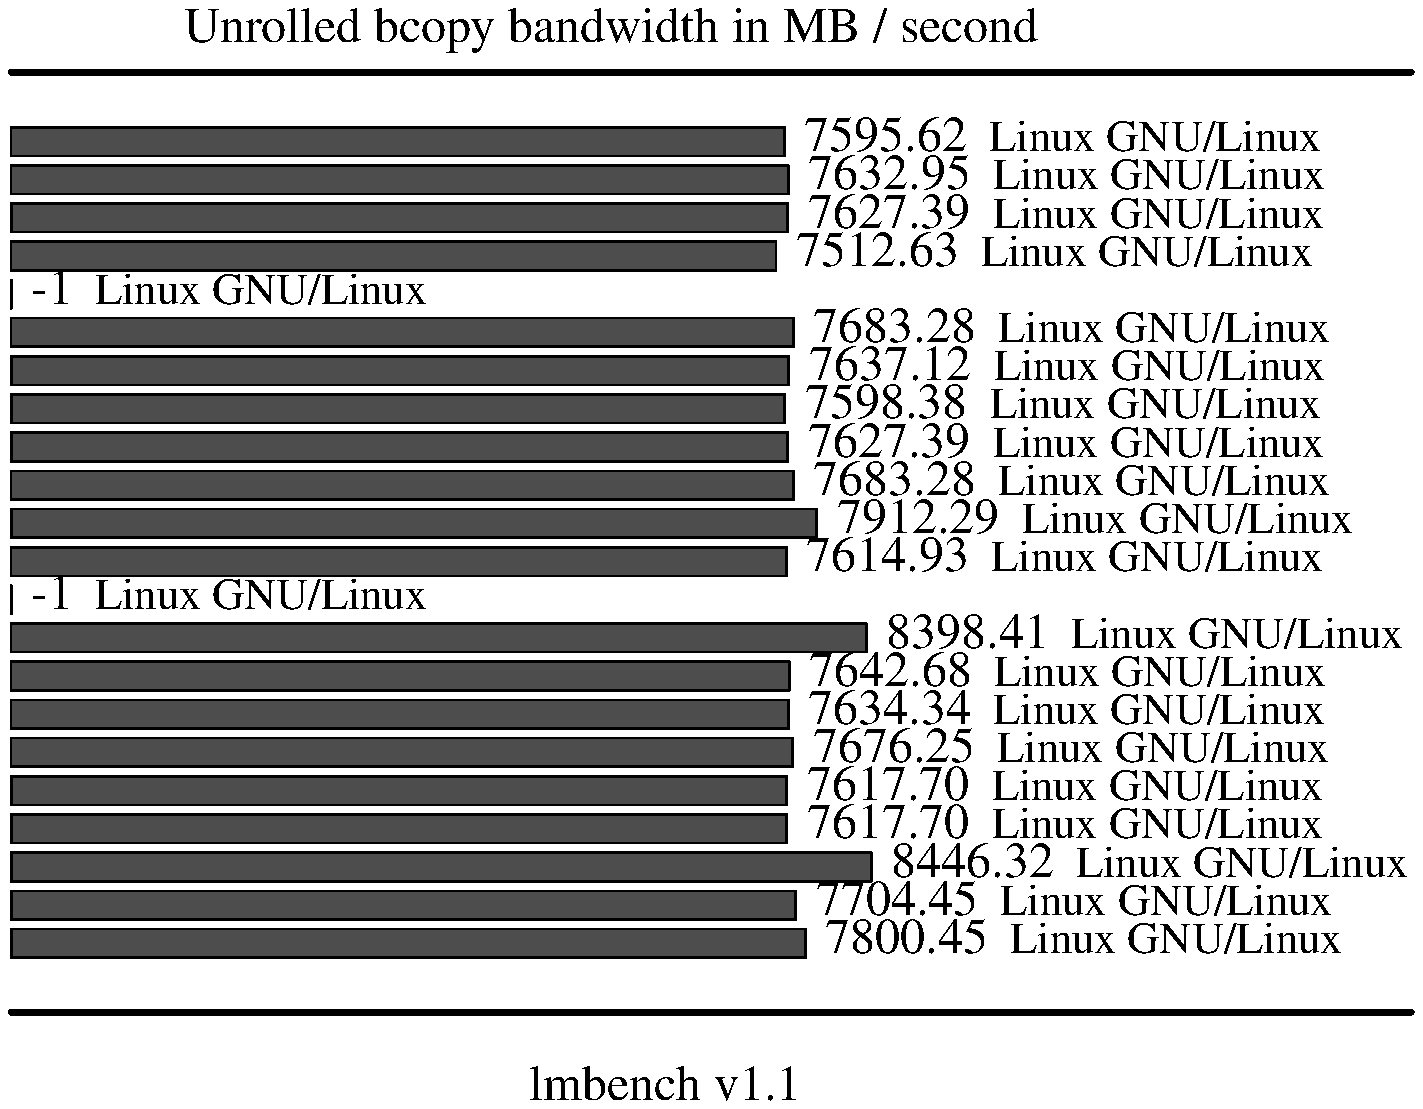 .sp .75i
.po .23i
.ft R
.ps 16
.vs 21
.ce 100
\s+2Unrolled bcopy bandwidth in MB / second\s0
.ce 0
.vs 
.PS
.ps 16
.vs 11
[
# Variables, tweek these.
	fillval = .12		# default fill value boxes
	xsize = 4.3		# width of the graph
	ysize = 4.2		# height of the graph
	n = 22
	boxpercent = 75 / 100
	gap = xsize / n * (1 - boxpercent)
	maxdata = 8446.32
	yscale = ysize / maxdata
	xscale = xsize / maxdata

# Draw the graph borders 
	O:	box invis ht ysize wid xsize
boxht = ysize / n * boxpercent
box fill .7 wid 7595.62 * xscale with .nw at O.nw - (0, gap /2 + 0 * (ysize/n))
"\s+27595.62\s0  Linux GNU/Linux" ljust at last box.e + .1,0
box fill .7 wid 7632.95 * xscale with .nw at O.nw - (0, gap /2 + 1 * (ysize/n))
"\s+27632.95\s0  Linux GNU/Linux" ljust at last box.e + .1,0
box fill .7 wid 7627.39 * xscale with .nw at O.nw - (0, gap /2 + 2 * (ysize/n))
"\s+27627.39\s0  Linux GNU/Linux" ljust at last box.e + .1,0
box fill .7 wid 7512.63 * xscale with .nw at O.nw - (0, gap /2 + 3 * (ysize/n))
"\s+27512.63\s0  Linux GNU/Linux" ljust at last box.e + .1,0
box fill .7 wid -1 * xscale with .nw at O.nw - (0, gap /2 + 4 * (ysize/n))
"\s+2-1\s0  Linux GNU/Linux" ljust at last box.e + .1,0
box fill .7 wid 7683.28 * xscale with .nw at O.nw - (0, gap /2 + 5 * (ysize/n))
"\s+27683.28\s0  Linux GNU/Linux" ljust at last box.e + .1,0
box fill .7 wid 7637.12 * xscale with .nw at O.nw - (0, gap /2 + 6 * (ysize/n))
"\s+27637.12\s0  Linux GNU/Linux" ljust at last box.e + .1,0
box fill .7 wid 7598.38 * xscale with .nw at O.nw - (0, gap /2 + 7 * (ysize/n))
"\s+27598.38\s0  Linux GNU/Linux" ljust at last box.e + .1,0
box fill .7 wid 7627.39 * xscale with .nw at O.nw - (0, gap /2 + 8 * (ysize/n))
"\s+27627.39\s0  Linux GNU/Linux" ljust at last box.e + .1,0
box fill .7 wid 7683.28 * xscale with .nw at O.nw - (0, gap /2 + 9 * (ysize/n))
"\s+27683.28\s0  Linux GNU/Linux" ljust at last box.e + .1,0
box fill .7 wid 7912.29 * xscale with .nw at O.nw - (0, gap /2 + 10 * (ysize/n))
"\s+27912.29\s0  Linux GNU/Linux" ljust at last box.e + .1,0
box fill .7 wid 7614.93 * xscale with .nw at O.nw - (0, gap /2 + 11 * (ysize/n))
"\s+27614.93\s0  Linux GNU/Linux" ljust at last box.e + .1,0
box fill .7 wid -1 * xscale with .nw at O.nw - (0, gap /2 + 12 * (ysize/n))
"\s+2-1\s0  Linux GNU/Linux" ljust at last box.e + .1,0
box fill .7 wid 8398.41 * xscale with .nw at O.nw - (0, gap /2 + 13 * (ysize/n))
"\s+28398.41\s0  Linux GNU/Linux" ljust at last box.e + .1,0
box fill .7 wid 7642.68 * xscale with .nw at O.nw - (0, gap /2 + 14 * (ysize/n))
"\s+27642.68\s0  Linux GNU/Linux" ljust at last box.e + .1,0
box fill .7 wid 7634.34 * xscale with .nw at O.nw - (0, gap /2 + 15 * (ysize/n))
"\s+27634.34\s0  Linux GNU/Linux" ljust at last box.e + .1,0
box fill .7 wid 7676.25 * xscale with .nw at O.nw - (0, gap /2 + 16 * (ysize/n))
"\s+27676.25\s0  Linux GNU/Linux" ljust at last box.e + .1,0
box fill .7 wid 7617.70 * xscale with .nw at O.nw - (0, gap /2 + 17 * (ysize/n))
"\s+27617.70\s0  Linux GNU/Linux" ljust at last box.e + .1,0
box fill .7 wid 7617.70 * xscale with .nw at O.nw - (0, gap /2 + 18 * (ysize/n))
"\s+27617.70\s0  Linux GNU/Linux" ljust at last box.e + .1,0
box fill .7 wid 8446.32 * xscale with .nw at O.nw - (0, gap /2 + 19 * (ysize/n))
"\s+28446.32\s0  Linux GNU/Linux" ljust at last box.e + .1,0
box fill .7 wid 7704.45 * xscale with .nw at O.nw - (0, gap /2 + 20 * (ysize/n))
"\s+27704.45\s0  Linux GNU/Linux" ljust at last box.e + .1,0
box fill .7 wid 7800.45 * xscale with .nw at O.nw - (0, gap /2 + 21 * (ysize/n))
"\s+27800.45\s0  Linux GNU/Linux" ljust at last box.e + .1,0
]
box invis wid last [].wid + .5 ht last [].ht + .5 with .nw at last [].nw + (-.25, .25)
move to last [].nw + 0,.25
line thick 2 right 7
move to last [].sw - 0,.25
line thick 2 right 7
.PE
.ft
.ps
.vs
.po
.po .5i
.ft R
.ps 16
.vs 21
.sp .5
.ce 100
\s+2lmbench v1.1\s0
.po
.ft
.ps
.vs
.ce 0
